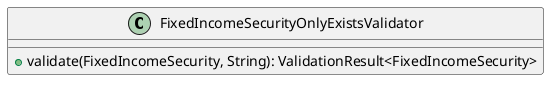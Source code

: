 @startuml

    class FixedIncomeSecurityOnlyExistsValidator [[FixedIncomeSecurityOnlyExistsValidator.html]] {
        +validate(FixedIncomeSecurity, String): ValidationResult<FixedIncomeSecurity>
    }

@enduml
